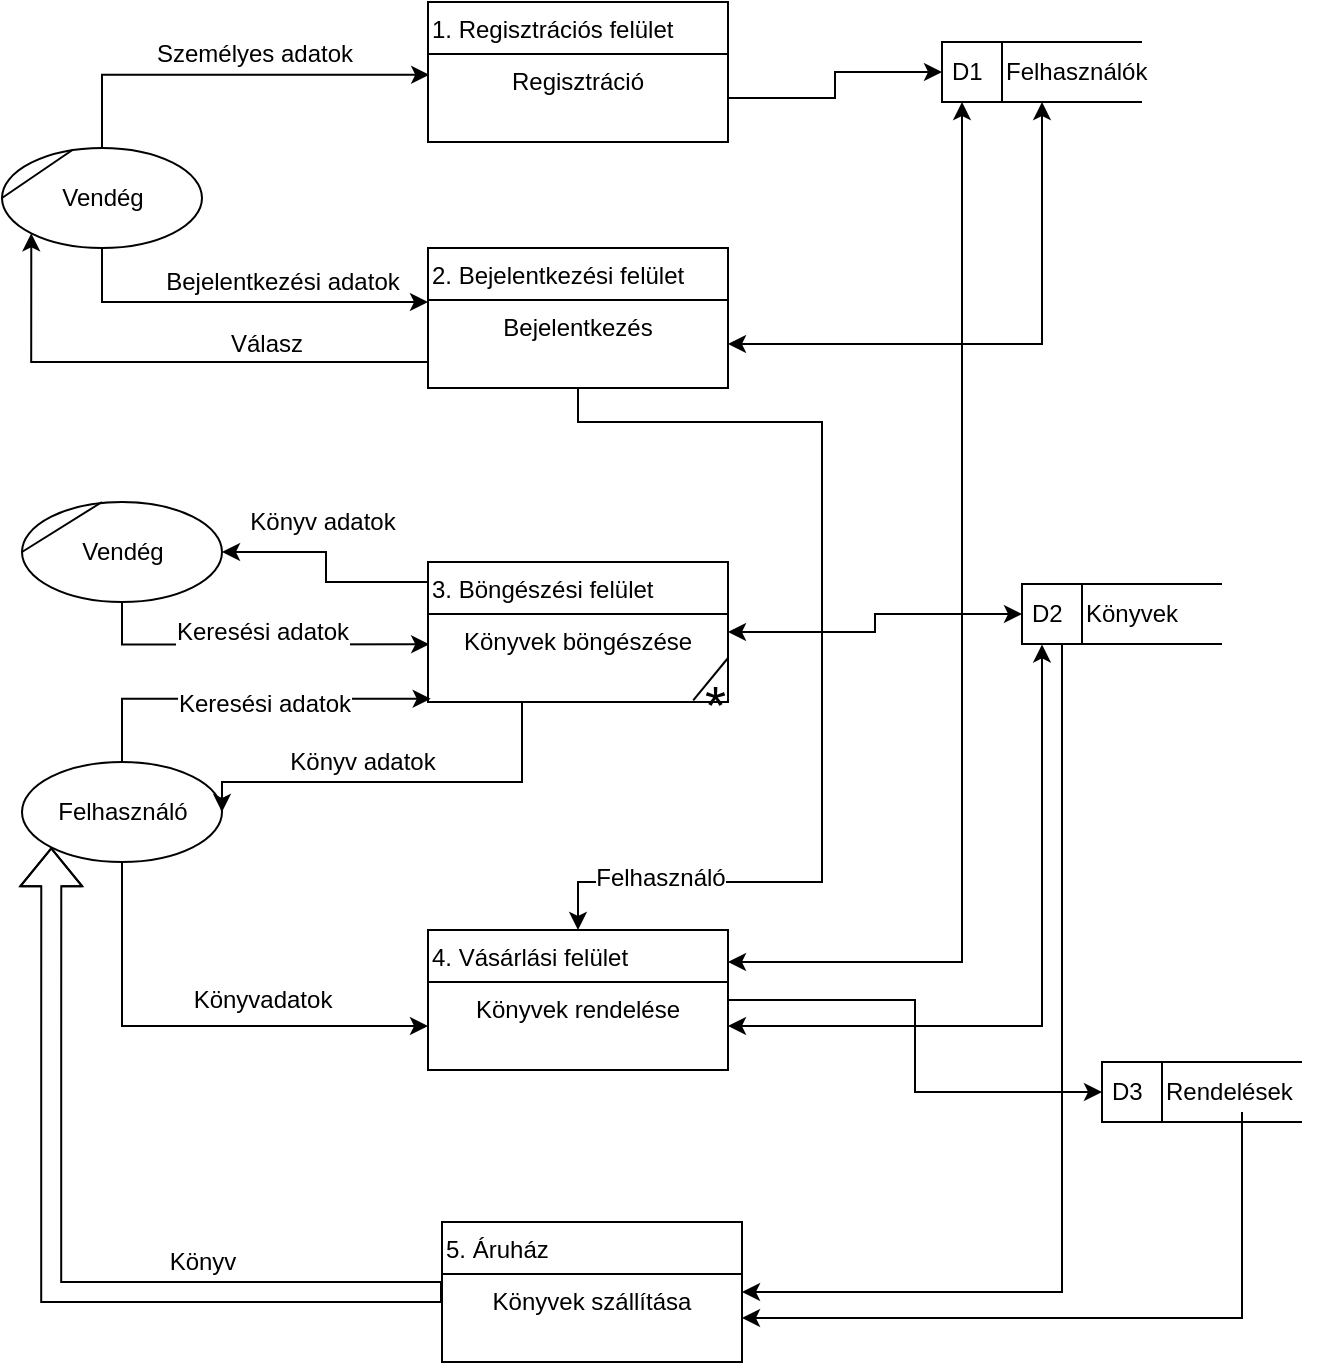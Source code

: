 <mxfile version="12.1.0" type="device" pages="2"><diagram id="Dex--o-Fg27r2lw3h0oc" name="Page-1"><mxGraphModel dx="1024" dy="593" grid="1" gridSize="10" guides="1" tooltips="1" connect="1" arrows="1" fold="1" page="1" pageScale="1" pageWidth="827" pageHeight="1169" math="0" shadow="0"><root><mxCell id="0"/><mxCell id="1" parent="0"/><mxCell id="naQja85ROLotgSGWXkZb-15" style="edgeStyle=orthogonalEdgeStyle;rounded=0;orthogonalLoop=1;jettySize=auto;html=1;entryX=0.004;entryY=0.236;entryDx=0;entryDy=0;entryPerimeter=0;" edge="1" parent="1" source="naQja85ROLotgSGWXkZb-1" target="naQja85ROLotgSGWXkZb-8"><mxGeometry relative="1" as="geometry"/></mxCell><mxCell id="naQja85ROLotgSGWXkZb-16" value="Személyes adatok" style="text;html=1;resizable=0;points=[];align=center;verticalAlign=middle;labelBackgroundColor=#ffffff;" vertex="1" connectable="0" parent="naQja85ROLotgSGWXkZb-15"><mxGeometry x="-0.318" y="-2" relative="1" as="geometry"><mxPoint x="44" y="-13" as="offset"/></mxGeometry></mxCell><mxCell id="naQja85ROLotgSGWXkZb-17" style="edgeStyle=orthogonalEdgeStyle;rounded=0;orthogonalLoop=1;jettySize=auto;html=1;" edge="1" parent="1" source="naQja85ROLotgSGWXkZb-1" target="naQja85ROLotgSGWXkZb-12"><mxGeometry relative="1" as="geometry"><Array as="points"><mxPoint x="100" y="270"/></Array></mxGeometry></mxCell><mxCell id="naQja85ROLotgSGWXkZb-18" value="Bejelentkezési adatok" style="text;html=1;resizable=0;points=[];align=center;verticalAlign=middle;labelBackgroundColor=#ffffff;" vertex="1" connectable="0" parent="naQja85ROLotgSGWXkZb-17"><mxGeometry x="0.052" y="32" relative="1" as="geometry"><mxPoint x="17" y="22" as="offset"/></mxGeometry></mxCell><mxCell id="naQja85ROLotgSGWXkZb-1" value="Vendég" style="shape=ellipse;html=1;dashed=0;whitespace=wrap;perimeter=ellipsePerimeter;" vertex="1" parent="1"><mxGeometry x="50" y="193" width="100" height="50" as="geometry"/></mxCell><mxCell id="naQja85ROLotgSGWXkZb-33" style="edgeStyle=orthogonalEdgeStyle;rounded=0;orthogonalLoop=1;jettySize=auto;html=1;entryX=0.009;entryY=0.964;entryDx=0;entryDy=0;entryPerimeter=0;startArrow=none;startFill=0;" edge="1" parent="1" source="naQja85ROLotgSGWXkZb-2" target="naQja85ROLotgSGWXkZb-24"><mxGeometry relative="1" as="geometry"/></mxCell><mxCell id="naQja85ROLotgSGWXkZb-34" value="Keresési adatok" style="text;html=1;resizable=0;points=[];align=center;verticalAlign=middle;labelBackgroundColor=#ffffff;" vertex="1" connectable="0" parent="naQja85ROLotgSGWXkZb-33"><mxGeometry x="0.441" y="-1" relative="1" as="geometry"><mxPoint x="-32" y="1" as="offset"/></mxGeometry></mxCell><mxCell id="naQja85ROLotgSGWXkZb-43" style="edgeStyle=orthogonalEdgeStyle;rounded=0;orthogonalLoop=1;jettySize=auto;html=1;startArrow=none;startFill=0;" edge="1" parent="1" source="naQja85ROLotgSGWXkZb-2" target="naQja85ROLotgSGWXkZb-26"><mxGeometry relative="1" as="geometry"/></mxCell><mxCell id="naQja85ROLotgSGWXkZb-44" value="Könyvadatok" style="text;html=1;resizable=0;points=[];align=center;verticalAlign=middle;labelBackgroundColor=#ffffff;" vertex="1" connectable="0" parent="naQja85ROLotgSGWXkZb-43"><mxGeometry x="-0.326" y="35" relative="1" as="geometry"><mxPoint x="35" y="-10" as="offset"/></mxGeometry></mxCell><mxCell id="naQja85ROLotgSGWXkZb-2" value="Felhasználó" style="shape=ellipse;html=1;dashed=0;whitespace=wrap;perimeter=ellipsePerimeter;" vertex="1" parent="1"><mxGeometry x="60" y="500" width="100" height="50" as="geometry"/></mxCell><mxCell id="naQja85ROLotgSGWXkZb-7" value="1. Regisztrációs felület" style="swimlane;fontStyle=0;childLayout=stackLayout;horizontal=1;startSize=26;fillColor=none;horizontalStack=0;resizeParent=1;resizeParentMax=0;resizeLast=0;collapsible=1;marginBottom=0;align=left;" vertex="1" parent="1"><mxGeometry x="263" y="120" width="150" height="70" as="geometry"><mxRectangle x="350" y="180" width="40" height="26" as="alternateBounds"/></mxGeometry></mxCell><mxCell id="naQja85ROLotgSGWXkZb-8" value="Regisztráció" style="text;strokeColor=none;fillColor=none;align=center;verticalAlign=top;spacingLeft=4;spacingRight=4;overflow=hidden;rotatable=0;points=[[0,0.5],[1,0.5]];portConstraint=eastwest;" vertex="1" parent="naQja85ROLotgSGWXkZb-7"><mxGeometry y="26" width="150" height="44" as="geometry"/></mxCell><mxCell id="naQja85ROLotgSGWXkZb-19" style="edgeStyle=orthogonalEdgeStyle;rounded=0;orthogonalLoop=1;jettySize=auto;html=1;entryX=0;entryY=1;entryDx=0;entryDy=0;" edge="1" parent="1" source="naQja85ROLotgSGWXkZb-11" target="naQja85ROLotgSGWXkZb-1"><mxGeometry relative="1" as="geometry"><Array as="points"><mxPoint x="65" y="300"/></Array></mxGeometry></mxCell><mxCell id="naQja85ROLotgSGWXkZb-20" value="Válasz" style="text;html=1;resizable=0;points=[];align=center;verticalAlign=middle;labelBackgroundColor=#ffffff;" vertex="1" connectable="0" parent="naQja85ROLotgSGWXkZb-19"><mxGeometry x="-0.367" y="-3" relative="1" as="geometry"><mxPoint x="2" y="-6" as="offset"/></mxGeometry></mxCell><mxCell id="naQja85ROLotgSGWXkZb-45" style="edgeStyle=orthogonalEdgeStyle;rounded=0;orthogonalLoop=1;jettySize=auto;html=1;startArrow=none;startFill=0;" edge="1" parent="1" source="naQja85ROLotgSGWXkZb-11" target="naQja85ROLotgSGWXkZb-25"><mxGeometry relative="1" as="geometry"><Array as="points"><mxPoint x="338" y="330"/><mxPoint x="460" y="330"/><mxPoint x="460" y="560"/><mxPoint x="338" y="560"/></Array></mxGeometry></mxCell><mxCell id="naQja85ROLotgSGWXkZb-46" value="Felhasználó" style="text;html=1;resizable=0;points=[];align=center;verticalAlign=middle;labelBackgroundColor=#ffffff;" vertex="1" connectable="0" parent="naQja85ROLotgSGWXkZb-45"><mxGeometry x="0.748" y="-2" relative="1" as="geometry"><mxPoint as="offset"/></mxGeometry></mxCell><mxCell id="naQja85ROLotgSGWXkZb-11" value="2. Bejelentkezési felület" style="swimlane;fontStyle=0;childLayout=stackLayout;horizontal=1;startSize=26;fillColor=none;horizontalStack=0;resizeParent=1;resizeParentMax=0;resizeLast=0;collapsible=1;marginBottom=0;align=left;" vertex="1" parent="1"><mxGeometry x="263" y="243" width="150" height="70" as="geometry"><mxRectangle x="350" y="180" width="40" height="26" as="alternateBounds"/></mxGeometry></mxCell><mxCell id="naQja85ROLotgSGWXkZb-12" value="Bejelentkezés" style="text;strokeColor=none;fillColor=none;align=center;verticalAlign=top;spacingLeft=4;spacingRight=4;overflow=hidden;rotatable=0;points=[[0,0.5],[1,0.5]];portConstraint=eastwest;" vertex="1" parent="naQja85ROLotgSGWXkZb-11"><mxGeometry y="26" width="150" height="44" as="geometry"/></mxCell><mxCell id="naQja85ROLotgSGWXkZb-22" style="edgeStyle=orthogonalEdgeStyle;rounded=0;orthogonalLoop=1;jettySize=auto;html=1;entryX=1;entryY=0.5;entryDx=0;entryDy=0;startArrow=classic;startFill=1;" edge="1" parent="1" source="naQja85ROLotgSGWXkZb-13" target="naQja85ROLotgSGWXkZb-12"><mxGeometry relative="1" as="geometry"/></mxCell><mxCell id="naQja85ROLotgSGWXkZb-13" value="D1" style="html=1;dashed=0;whitespace=wrap;shape=mxgraph.dfd.dataStoreID;align=left;spacingLeft=3;points=[[0,0],[0.5,0],[1,0],[0,0.5],[1,0.5],[0,1],[0.5,1],[1,1]];" vertex="1" parent="1"><mxGeometry x="520" y="140" width="100" height="30" as="geometry"/></mxCell><mxCell id="naQja85ROLotgSGWXkZb-21" style="edgeStyle=orthogonalEdgeStyle;rounded=0;orthogonalLoop=1;jettySize=auto;html=1;entryX=0;entryY=0.5;entryDx=0;entryDy=0;" edge="1" parent="1" source="naQja85ROLotgSGWXkZb-8" target="naQja85ROLotgSGWXkZb-13"><mxGeometry relative="1" as="geometry"/></mxCell><mxCell id="naQja85ROLotgSGWXkZb-31" style="edgeStyle=orthogonalEdgeStyle;rounded=0;orthogonalLoop=1;jettySize=auto;html=1;entryX=1;entryY=0.5;entryDx=0;entryDy=0;startArrow=none;startFill=0;" edge="1" parent="1" source="naQja85ROLotgSGWXkZb-23" target="naQja85ROLotgSGWXkZb-27"><mxGeometry relative="1" as="geometry"><Array as="points"><mxPoint x="212" y="410"/><mxPoint x="212" y="395"/></Array></mxGeometry></mxCell><mxCell id="naQja85ROLotgSGWXkZb-32" value="Könyv adatok" style="text;html=1;resizable=0;points=[];align=center;verticalAlign=middle;labelBackgroundColor=#ffffff;" vertex="1" connectable="0" parent="naQja85ROLotgSGWXkZb-31"><mxGeometry x="0.203" y="-4" relative="1" as="geometry"><mxPoint x="3" y="-11" as="offset"/></mxGeometry></mxCell><mxCell id="naQja85ROLotgSGWXkZb-35" style="edgeStyle=orthogonalEdgeStyle;rounded=0;orthogonalLoop=1;jettySize=auto;html=1;entryX=1;entryY=0.5;entryDx=0;entryDy=0;startArrow=none;startFill=0;" edge="1" parent="1" source="naQja85ROLotgSGWXkZb-23" target="naQja85ROLotgSGWXkZb-2"><mxGeometry relative="1" as="geometry"><Array as="points"><mxPoint x="310" y="510"/><mxPoint x="160" y="510"/></Array></mxGeometry></mxCell><mxCell id="naQja85ROLotgSGWXkZb-36" value="Könyv adatok" style="text;html=1;resizable=0;points=[];align=center;verticalAlign=middle;labelBackgroundColor=#ffffff;" vertex="1" connectable="0" parent="naQja85ROLotgSGWXkZb-35"><mxGeometry x="0.298" y="-3" relative="1" as="geometry"><mxPoint x="13" y="-7" as="offset"/></mxGeometry></mxCell><mxCell id="naQja85ROLotgSGWXkZb-38" style="edgeStyle=orthogonalEdgeStyle;rounded=0;orthogonalLoop=1;jettySize=auto;html=1;entryX=0;entryY=0.5;entryDx=0;entryDy=0;startArrow=classic;startFill=1;" edge="1" parent="1" source="naQja85ROLotgSGWXkZb-23" target="naQja85ROLotgSGWXkZb-37"><mxGeometry relative="1" as="geometry"/></mxCell><mxCell id="naQja85ROLotgSGWXkZb-23" value="3. Böngészési felület" style="swimlane;fontStyle=0;childLayout=stackLayout;horizontal=1;startSize=26;fillColor=none;horizontalStack=0;resizeParent=1;resizeParentMax=0;resizeLast=0;collapsible=1;marginBottom=0;align=left;" vertex="1" parent="1"><mxGeometry x="263" y="400" width="150" height="70" as="geometry"><mxRectangle x="350" y="180" width="40" height="26" as="alternateBounds"/></mxGeometry></mxCell><mxCell id="naQja85ROLotgSGWXkZb-24" value="Könyvek böngészése" style="text;strokeColor=none;fillColor=none;align=center;verticalAlign=top;spacingLeft=4;spacingRight=4;overflow=hidden;rotatable=0;points=[[0,0.5],[1,0.5]];portConstraint=eastwest;" vertex="1" parent="naQja85ROLotgSGWXkZb-23"><mxGeometry y="26" width="150" height="44" as="geometry"/></mxCell><mxCell id="naQja85ROLotgSGWXkZb-59" value="" style="endArrow=none;html=1;entryX=1;entryY=0.5;entryDx=0;entryDy=0;exitX=0.884;exitY=0.982;exitDx=0;exitDy=0;exitPerimeter=0;" edge="1" parent="naQja85ROLotgSGWXkZb-23" source="naQja85ROLotgSGWXkZb-24" target="naQja85ROLotgSGWXkZb-24"><mxGeometry width="50" height="50" relative="1" as="geometry"><mxPoint x="-213" y="470" as="sourcePoint"/><mxPoint x="-163" y="420" as="targetPoint"/></mxGeometry></mxCell><mxCell id="naQja85ROLotgSGWXkZb-39" style="edgeStyle=orthogonalEdgeStyle;rounded=0;orthogonalLoop=1;jettySize=auto;html=1;entryX=0.1;entryY=1;entryDx=0;entryDy=0;entryPerimeter=0;startArrow=classic;startFill=1;" edge="1" parent="1" source="naQja85ROLotgSGWXkZb-25" target="naQja85ROLotgSGWXkZb-13"><mxGeometry relative="1" as="geometry"><Array as="points"><mxPoint x="530" y="600"/></Array></mxGeometry></mxCell><mxCell id="naQja85ROLotgSGWXkZb-42" style="edgeStyle=orthogonalEdgeStyle;rounded=0;orthogonalLoop=1;jettySize=auto;html=1;entryX=0;entryY=0.5;entryDx=0;entryDy=0;startArrow=none;startFill=0;" edge="1" parent="1" source="naQja85ROLotgSGWXkZb-25" target="naQja85ROLotgSGWXkZb-41"><mxGeometry relative="1" as="geometry"/></mxCell><mxCell id="naQja85ROLotgSGWXkZb-25" value="4. Vásárlási felület" style="swimlane;fontStyle=0;childLayout=stackLayout;horizontal=1;startSize=26;fillColor=none;horizontalStack=0;resizeParent=1;resizeParentMax=0;resizeLast=0;collapsible=1;marginBottom=0;align=left;" vertex="1" parent="1"><mxGeometry x="263" y="584" width="150" height="70" as="geometry"><mxRectangle x="350" y="180" width="40" height="26" as="alternateBounds"/></mxGeometry></mxCell><mxCell id="naQja85ROLotgSGWXkZb-26" value="Könyvek rendelése" style="text;strokeColor=none;fillColor=none;align=center;verticalAlign=top;spacingLeft=4;spacingRight=4;overflow=hidden;rotatable=0;points=[[0,0.5],[1,0.5]];portConstraint=eastwest;" vertex="1" parent="naQja85ROLotgSGWXkZb-25"><mxGeometry y="26" width="150" height="44" as="geometry"/></mxCell><mxCell id="naQja85ROLotgSGWXkZb-29" style="edgeStyle=orthogonalEdgeStyle;rounded=0;orthogonalLoop=1;jettySize=auto;html=1;entryX=0.004;entryY=0.345;entryDx=0;entryDy=0;entryPerimeter=0;startArrow=none;startFill=0;" edge="1" parent="1" source="naQja85ROLotgSGWXkZb-27" target="naQja85ROLotgSGWXkZb-24"><mxGeometry relative="1" as="geometry"/></mxCell><mxCell id="naQja85ROLotgSGWXkZb-30" value="Keresési adatok" style="text;html=1;resizable=0;points=[];align=center;verticalAlign=middle;labelBackgroundColor=#ffffff;" vertex="1" connectable="0" parent="naQja85ROLotgSGWXkZb-29"><mxGeometry x="-0.211" y="-1" relative="1" as="geometry"><mxPoint x="22" y="-7" as="offset"/></mxGeometry></mxCell><mxCell id="naQja85ROLotgSGWXkZb-27" value="Vendég" style="shape=ellipse;html=1;dashed=0;whitespace=wrap;perimeter=ellipsePerimeter;align=center;" vertex="1" parent="1"><mxGeometry x="60" y="370" width="100" height="50" as="geometry"/></mxCell><mxCell id="naQja85ROLotgSGWXkZb-28" value="" style="endArrow=none;html=1;exitX=0;exitY=0.5;exitDx=0;exitDy=0;entryX=0.352;entryY=0.02;entryDx=0;entryDy=0;entryPerimeter=0;" edge="1" parent="1" source="naQja85ROLotgSGWXkZb-1" target="naQja85ROLotgSGWXkZb-1"><mxGeometry width="50" height="50" relative="1" as="geometry"><mxPoint x="50" y="240" as="sourcePoint"/><mxPoint x="90" y="190" as="targetPoint"/></mxGeometry></mxCell><mxCell id="naQja85ROLotgSGWXkZb-37" value="D2" style="html=1;dashed=0;whitespace=wrap;shape=mxgraph.dfd.dataStoreID;align=left;spacingLeft=3;points=[[0,0],[0.5,0],[1,0],[0,0.5],[1,0.5],[0,1],[0.5,1],[1,1]];" vertex="1" parent="1"><mxGeometry x="560" y="411" width="100" height="30" as="geometry"/></mxCell><mxCell id="naQja85ROLotgSGWXkZb-40" style="edgeStyle=orthogonalEdgeStyle;rounded=0;orthogonalLoop=1;jettySize=auto;html=1;entryX=0.1;entryY=1.007;entryDx=0;entryDy=0;entryPerimeter=0;startArrow=classic;startFill=1;" edge="1" parent="1" source="naQja85ROLotgSGWXkZb-26" target="naQja85ROLotgSGWXkZb-37"><mxGeometry relative="1" as="geometry"/></mxCell><mxCell id="naQja85ROLotgSGWXkZb-41" value="D3" style="html=1;dashed=0;whitespace=wrap;shape=mxgraph.dfd.dataStoreID;align=left;spacingLeft=3;points=[[0,0],[0.5,0],[1,0],[0,0.5],[1,0.5],[0,1],[0.5,1],[1,1]];" vertex="1" parent="1"><mxGeometry x="600" y="650" width="100" height="30" as="geometry"/></mxCell><mxCell id="naQja85ROLotgSGWXkZb-48" value="" style="endArrow=none;html=1;exitX=0;exitY=0.5;exitDx=0;exitDy=0;" edge="1" parent="1" source="naQja85ROLotgSGWXkZb-27"><mxGeometry width="50" height="50" relative="1" as="geometry"><mxPoint x="60" y="410" as="sourcePoint"/><mxPoint x="100" y="370" as="targetPoint"/></mxGeometry></mxCell><mxCell id="naQja85ROLotgSGWXkZb-49" value="Felhasználók" style="text;html=1;resizable=0;points=[];autosize=1;align=left;verticalAlign=top;spacingTop=-4;" vertex="1" parent="1"><mxGeometry x="550" y="145" width="90" height="20" as="geometry"/></mxCell><mxCell id="naQja85ROLotgSGWXkZb-50" value="Könyvek" style="text;html=1;resizable=0;points=[];autosize=1;align=left;verticalAlign=top;spacingTop=-4;" vertex="1" parent="1"><mxGeometry x="590" y="416" width="60" height="20" as="geometry"/></mxCell><mxCell id="naQja85ROLotgSGWXkZb-56" style="edgeStyle=orthogonalEdgeStyle;rounded=0;orthogonalLoop=1;jettySize=auto;html=1;entryX=1;entryY=0.5;entryDx=0;entryDy=0;startArrow=none;startFill=0;" edge="1" parent="1" source="naQja85ROLotgSGWXkZb-51" target="naQja85ROLotgSGWXkZb-53"><mxGeometry relative="1" as="geometry"/></mxCell><mxCell id="naQja85ROLotgSGWXkZb-51" value="Rendelések" style="text;html=1;resizable=0;points=[];autosize=1;align=left;verticalAlign=top;spacingTop=-4;" vertex="1" parent="1"><mxGeometry x="630" y="655" width="80" height="20" as="geometry"/></mxCell><mxCell id="naQja85ROLotgSGWXkZb-54" style="edgeStyle=orthogonalEdgeStyle;rounded=0;orthogonalLoop=1;jettySize=auto;html=1;startArrow=classic;startFill=1;endArrow=none;endFill=0;" edge="1" parent="1" source="naQja85ROLotgSGWXkZb-52" target="naQja85ROLotgSGWXkZb-37"><mxGeometry relative="1" as="geometry"><Array as="points"><mxPoint x="580" y="765"/></Array></mxGeometry></mxCell><mxCell id="naQja85ROLotgSGWXkZb-57" style="edgeStyle=orthogonalEdgeStyle;rounded=0;orthogonalLoop=1;jettySize=auto;html=1;entryX=0;entryY=1;entryDx=0;entryDy=0;startArrow=none;startFill=0;shape=flexArrow;" edge="1" parent="1" source="naQja85ROLotgSGWXkZb-52" target="naQja85ROLotgSGWXkZb-2"><mxGeometry relative="1" as="geometry"/></mxCell><mxCell id="naQja85ROLotgSGWXkZb-58" value="Könyv" style="text;html=1;resizable=0;points=[];align=center;verticalAlign=middle;labelBackgroundColor=#ffffff;" vertex="1" connectable="0" parent="naQja85ROLotgSGWXkZb-57"><mxGeometry x="-0.381" y="-6" relative="1" as="geometry"><mxPoint x="9" y="-9" as="offset"/></mxGeometry></mxCell><mxCell id="naQja85ROLotgSGWXkZb-52" value="5. Áruház" style="swimlane;fontStyle=0;childLayout=stackLayout;horizontal=1;startSize=26;fillColor=none;horizontalStack=0;resizeParent=1;resizeParentMax=0;resizeLast=0;collapsible=1;marginBottom=0;align=left;" vertex="1" parent="1"><mxGeometry x="270" y="730" width="150" height="70" as="geometry"><mxRectangle x="350" y="180" width="40" height="26" as="alternateBounds"/></mxGeometry></mxCell><mxCell id="naQja85ROLotgSGWXkZb-53" value="Könyvek szállítása" style="text;strokeColor=none;fillColor=none;align=center;verticalAlign=top;spacingLeft=4;spacingRight=4;overflow=hidden;rotatable=0;points=[[0,0.5],[1,0.5]];portConstraint=eastwest;" vertex="1" parent="naQja85ROLotgSGWXkZb-52"><mxGeometry y="26" width="150" height="44" as="geometry"/></mxCell><mxCell id="naQja85ROLotgSGWXkZb-60" value="*" style="text;html=1;resizable=0;points=[];autosize=1;align=right;verticalAlign=bottom;spacingTop=-4;fontSize=27;labelPosition=left;verticalLabelPosition=top;" vertex="1" parent="1"><mxGeometry x="413" y="490" width="20" height="20" as="geometry"/></mxCell></root></mxGraphModel></diagram><diagram id="E3DHKG3Lny0LKk9NBCO2" name="Page-2"><mxGraphModel dx="1024" dy="593" grid="1" gridSize="10" guides="1" tooltips="1" connect="1" arrows="1" fold="1" page="1" pageScale="1" pageWidth="827" pageHeight="1169" math="0" shadow="0"><root><mxCell id="fCQuZ8JdMavADfHyXUpM-0"/><mxCell id="fCQuZ8JdMavADfHyXUpM-1" parent="fCQuZ8JdMavADfHyXUpM-0"/><mxCell id="fCQuZ8JdMavADfHyXUpM-3" value="Vendég" style="shape=ellipse;html=1;dashed=0;whitespace=wrap;perimeter=ellipsePerimeter;fontSize=12;align=center;" vertex="1" parent="fCQuZ8JdMavADfHyXUpM-1"><mxGeometry x="110" y="240" width="100" height="50" as="geometry"/></mxCell></root></mxGraphModel></diagram></mxfile>